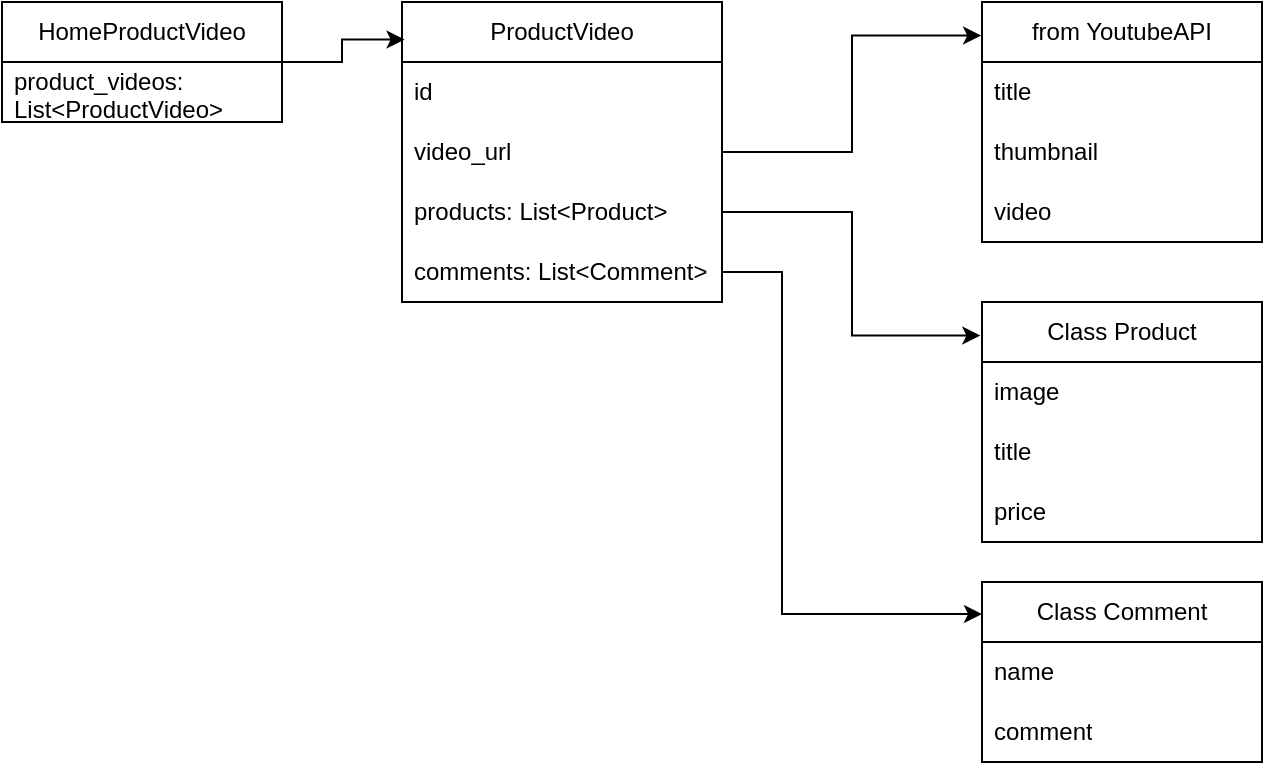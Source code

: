 <mxfile version="21.6.8" type="device">
  <diagram id="C5RBs43oDa-KdzZeNtuy" name="Page-1">
    <mxGraphModel dx="704" dy="434" grid="1" gridSize="10" guides="1" tooltips="1" connect="1" arrows="1" fold="1" page="1" pageScale="1" pageWidth="827" pageHeight="1169" math="0" shadow="0">
      <root>
        <mxCell id="WIyWlLk6GJQsqaUBKTNV-0" />
        <mxCell id="WIyWlLk6GJQsqaUBKTNV-1" parent="WIyWlLk6GJQsqaUBKTNV-0" />
        <mxCell id="DauA6hBnoqMKSJ1kZgNd-8" value="ProductVideo" style="swimlane;fontStyle=0;childLayout=stackLayout;horizontal=1;startSize=30;horizontalStack=0;resizeParent=1;resizeParentMax=0;resizeLast=0;collapsible=1;marginBottom=0;whiteSpace=wrap;html=1;" vertex="1" parent="WIyWlLk6GJQsqaUBKTNV-1">
          <mxGeometry x="310" y="160" width="160" height="150" as="geometry" />
        </mxCell>
        <mxCell id="DauA6hBnoqMKSJ1kZgNd-9" value="id" style="text;strokeColor=none;fillColor=none;align=left;verticalAlign=middle;spacingLeft=4;spacingRight=4;overflow=hidden;points=[[0,0.5],[1,0.5]];portConstraint=eastwest;rotatable=0;whiteSpace=wrap;html=1;" vertex="1" parent="DauA6hBnoqMKSJ1kZgNd-8">
          <mxGeometry y="30" width="160" height="30" as="geometry" />
        </mxCell>
        <mxCell id="DauA6hBnoqMKSJ1kZgNd-10" value="video_url" style="text;strokeColor=none;fillColor=none;align=left;verticalAlign=middle;spacingLeft=4;spacingRight=4;overflow=hidden;points=[[0,0.5],[1,0.5]];portConstraint=eastwest;rotatable=0;whiteSpace=wrap;html=1;" vertex="1" parent="DauA6hBnoqMKSJ1kZgNd-8">
          <mxGeometry y="60" width="160" height="30" as="geometry" />
        </mxCell>
        <mxCell id="DauA6hBnoqMKSJ1kZgNd-11" value="products: List&amp;lt;Product&amp;gt;" style="text;strokeColor=none;fillColor=none;align=left;verticalAlign=middle;spacingLeft=4;spacingRight=4;overflow=hidden;points=[[0,0.5],[1,0.5]];portConstraint=eastwest;rotatable=0;whiteSpace=wrap;html=1;" vertex="1" parent="DauA6hBnoqMKSJ1kZgNd-8">
          <mxGeometry y="90" width="160" height="30" as="geometry" />
        </mxCell>
        <mxCell id="DauA6hBnoqMKSJ1kZgNd-12" value="comments: List&amp;lt;Comment&amp;gt;" style="text;strokeColor=none;fillColor=none;align=left;verticalAlign=middle;spacingLeft=4;spacingRight=4;overflow=hidden;points=[[0,0.5],[1,0.5]];portConstraint=eastwest;rotatable=0;whiteSpace=wrap;html=1;" vertex="1" parent="DauA6hBnoqMKSJ1kZgNd-8">
          <mxGeometry y="120" width="160" height="30" as="geometry" />
        </mxCell>
        <mxCell id="DauA6hBnoqMKSJ1kZgNd-14" value="from YoutubeAPI" style="swimlane;fontStyle=0;childLayout=stackLayout;horizontal=1;startSize=30;horizontalStack=0;resizeParent=1;resizeParentMax=0;resizeLast=0;collapsible=1;marginBottom=0;whiteSpace=wrap;html=1;" vertex="1" parent="WIyWlLk6GJQsqaUBKTNV-1">
          <mxGeometry x="600" y="160" width="140" height="120" as="geometry" />
        </mxCell>
        <mxCell id="DauA6hBnoqMKSJ1kZgNd-15" value="title" style="text;strokeColor=none;fillColor=none;align=left;verticalAlign=middle;spacingLeft=4;spacingRight=4;overflow=hidden;points=[[0,0.5],[1,0.5]];portConstraint=eastwest;rotatable=0;whiteSpace=wrap;html=1;" vertex="1" parent="DauA6hBnoqMKSJ1kZgNd-14">
          <mxGeometry y="30" width="140" height="30" as="geometry" />
        </mxCell>
        <mxCell id="DauA6hBnoqMKSJ1kZgNd-16" value="thumbnail" style="text;strokeColor=none;fillColor=none;align=left;verticalAlign=middle;spacingLeft=4;spacingRight=4;overflow=hidden;points=[[0,0.5],[1,0.5]];portConstraint=eastwest;rotatable=0;whiteSpace=wrap;html=1;" vertex="1" parent="DauA6hBnoqMKSJ1kZgNd-14">
          <mxGeometry y="60" width="140" height="30" as="geometry" />
        </mxCell>
        <mxCell id="DauA6hBnoqMKSJ1kZgNd-17" value="video" style="text;strokeColor=none;fillColor=none;align=left;verticalAlign=middle;spacingLeft=4;spacingRight=4;overflow=hidden;points=[[0,0.5],[1,0.5]];portConstraint=eastwest;rotatable=0;whiteSpace=wrap;html=1;" vertex="1" parent="DauA6hBnoqMKSJ1kZgNd-14">
          <mxGeometry y="90" width="140" height="30" as="geometry" />
        </mxCell>
        <mxCell id="DauA6hBnoqMKSJ1kZgNd-18" value="Class Product" style="swimlane;fontStyle=0;childLayout=stackLayout;horizontal=1;startSize=30;horizontalStack=0;resizeParent=1;resizeParentMax=0;resizeLast=0;collapsible=1;marginBottom=0;whiteSpace=wrap;html=1;" vertex="1" parent="WIyWlLk6GJQsqaUBKTNV-1">
          <mxGeometry x="600" y="310" width="140" height="120" as="geometry" />
        </mxCell>
        <mxCell id="DauA6hBnoqMKSJ1kZgNd-19" value="image" style="text;strokeColor=none;fillColor=none;align=left;verticalAlign=middle;spacingLeft=4;spacingRight=4;overflow=hidden;points=[[0,0.5],[1,0.5]];portConstraint=eastwest;rotatable=0;whiteSpace=wrap;html=1;" vertex="1" parent="DauA6hBnoqMKSJ1kZgNd-18">
          <mxGeometry y="30" width="140" height="30" as="geometry" />
        </mxCell>
        <mxCell id="DauA6hBnoqMKSJ1kZgNd-20" value="title" style="text;strokeColor=none;fillColor=none;align=left;verticalAlign=middle;spacingLeft=4;spacingRight=4;overflow=hidden;points=[[0,0.5],[1,0.5]];portConstraint=eastwest;rotatable=0;whiteSpace=wrap;html=1;" vertex="1" parent="DauA6hBnoqMKSJ1kZgNd-18">
          <mxGeometry y="60" width="140" height="30" as="geometry" />
        </mxCell>
        <mxCell id="DauA6hBnoqMKSJ1kZgNd-21" value="price" style="text;strokeColor=none;fillColor=none;align=left;verticalAlign=middle;spacingLeft=4;spacingRight=4;overflow=hidden;points=[[0,0.5],[1,0.5]];portConstraint=eastwest;rotatable=0;whiteSpace=wrap;html=1;" vertex="1" parent="DauA6hBnoqMKSJ1kZgNd-18">
          <mxGeometry y="90" width="140" height="30" as="geometry" />
        </mxCell>
        <mxCell id="DauA6hBnoqMKSJ1kZgNd-23" value="Class Comment" style="swimlane;fontStyle=0;childLayout=stackLayout;horizontal=1;startSize=30;horizontalStack=0;resizeParent=1;resizeParentMax=0;resizeLast=0;collapsible=1;marginBottom=0;whiteSpace=wrap;html=1;" vertex="1" parent="WIyWlLk6GJQsqaUBKTNV-1">
          <mxGeometry x="600" y="450" width="140" height="90" as="geometry" />
        </mxCell>
        <mxCell id="DauA6hBnoqMKSJ1kZgNd-24" value="name" style="text;strokeColor=none;fillColor=none;align=left;verticalAlign=middle;spacingLeft=4;spacingRight=4;overflow=hidden;points=[[0,0.5],[1,0.5]];portConstraint=eastwest;rotatable=0;whiteSpace=wrap;html=1;" vertex="1" parent="DauA6hBnoqMKSJ1kZgNd-23">
          <mxGeometry y="30" width="140" height="30" as="geometry" />
        </mxCell>
        <mxCell id="DauA6hBnoqMKSJ1kZgNd-25" value="comment" style="text;strokeColor=none;fillColor=none;align=left;verticalAlign=middle;spacingLeft=4;spacingRight=4;overflow=hidden;points=[[0,0.5],[1,0.5]];portConstraint=eastwest;rotatable=0;whiteSpace=wrap;html=1;" vertex="1" parent="DauA6hBnoqMKSJ1kZgNd-23">
          <mxGeometry y="60" width="140" height="30" as="geometry" />
        </mxCell>
        <mxCell id="DauA6hBnoqMKSJ1kZgNd-13" style="edgeStyle=orthogonalEdgeStyle;rounded=0;orthogonalLoop=1;jettySize=auto;html=1;entryX=-0.003;entryY=0.14;entryDx=0;entryDy=0;entryPerimeter=0;" edge="1" parent="WIyWlLk6GJQsqaUBKTNV-1" source="DauA6hBnoqMKSJ1kZgNd-10" target="DauA6hBnoqMKSJ1kZgNd-14">
          <mxGeometry relative="1" as="geometry">
            <mxPoint x="570" y="190" as="targetPoint" />
          </mxGeometry>
        </mxCell>
        <mxCell id="DauA6hBnoqMKSJ1kZgNd-28" style="edgeStyle=orthogonalEdgeStyle;rounded=0;orthogonalLoop=1;jettySize=auto;html=1;entryX=-0.006;entryY=0.14;entryDx=0;entryDy=0;entryPerimeter=0;" edge="1" parent="WIyWlLk6GJQsqaUBKTNV-1" source="DauA6hBnoqMKSJ1kZgNd-11" target="DauA6hBnoqMKSJ1kZgNd-18">
          <mxGeometry relative="1" as="geometry" />
        </mxCell>
        <mxCell id="DauA6hBnoqMKSJ1kZgNd-29" style="edgeStyle=orthogonalEdgeStyle;rounded=0;orthogonalLoop=1;jettySize=auto;html=1;entryX=0;entryY=0.178;entryDx=0;entryDy=0;entryPerimeter=0;" edge="1" parent="WIyWlLk6GJQsqaUBKTNV-1" source="DauA6hBnoqMKSJ1kZgNd-12" target="DauA6hBnoqMKSJ1kZgNd-23">
          <mxGeometry relative="1" as="geometry">
            <Array as="points">
              <mxPoint x="500" y="295" />
              <mxPoint x="500" y="466" />
            </Array>
          </mxGeometry>
        </mxCell>
        <mxCell id="DauA6hBnoqMKSJ1kZgNd-34" style="edgeStyle=orthogonalEdgeStyle;rounded=0;orthogonalLoop=1;jettySize=auto;html=1;entryX=0.008;entryY=0.125;entryDx=0;entryDy=0;entryPerimeter=0;" edge="1" parent="WIyWlLk6GJQsqaUBKTNV-1" source="DauA6hBnoqMKSJ1kZgNd-30" target="DauA6hBnoqMKSJ1kZgNd-8">
          <mxGeometry relative="1" as="geometry" />
        </mxCell>
        <mxCell id="DauA6hBnoqMKSJ1kZgNd-30" value="HomeProductVideo" style="swimlane;fontStyle=0;childLayout=stackLayout;horizontal=1;startSize=30;horizontalStack=0;resizeParent=1;resizeParentMax=0;resizeLast=0;collapsible=1;marginBottom=0;whiteSpace=wrap;html=1;" vertex="1" parent="WIyWlLk6GJQsqaUBKTNV-1">
          <mxGeometry x="110" y="160" width="140" height="60" as="geometry" />
        </mxCell>
        <mxCell id="DauA6hBnoqMKSJ1kZgNd-31" value="product_videos: List&amp;lt;ProductVideo&amp;gt;" style="text;strokeColor=none;fillColor=none;align=left;verticalAlign=middle;spacingLeft=4;spacingRight=4;overflow=hidden;points=[[0,0.5],[1,0.5]];portConstraint=eastwest;rotatable=0;whiteSpace=wrap;html=1;" vertex="1" parent="DauA6hBnoqMKSJ1kZgNd-30">
          <mxGeometry y="30" width="140" height="30" as="geometry" />
        </mxCell>
      </root>
    </mxGraphModel>
  </diagram>
</mxfile>
